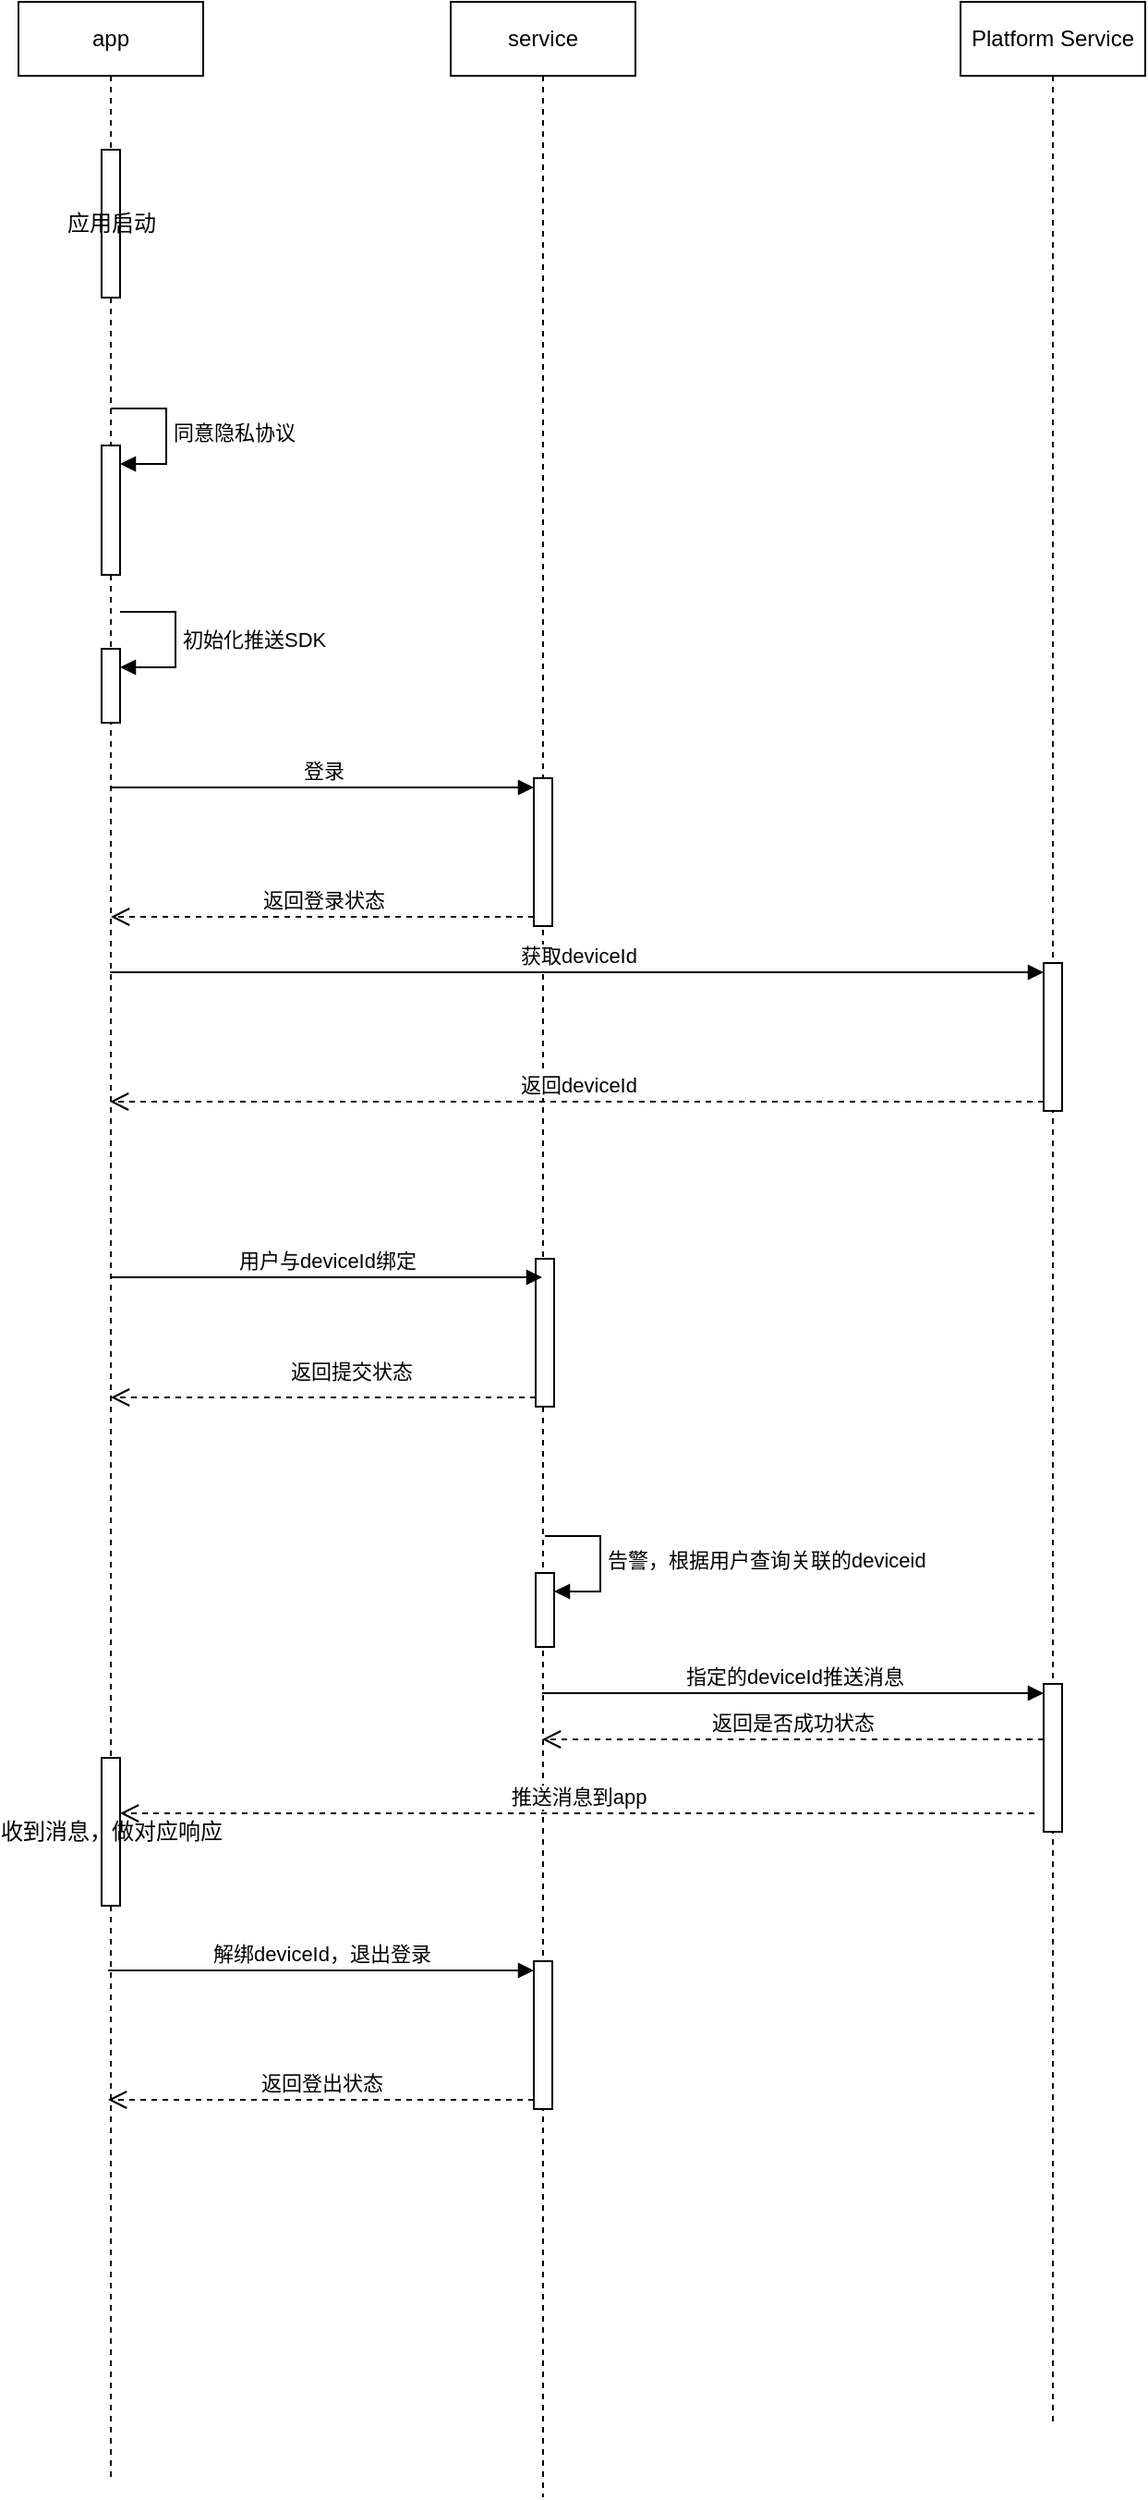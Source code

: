 <mxfile version="22.0.4" type="github">
  <diagram name="第 1 页" id="zFCsPYKmAemc5M4zCG7X">
    <mxGraphModel dx="1434" dy="790" grid="1" gridSize="10" guides="1" tooltips="1" connect="1" arrows="1" fold="1" page="1" pageScale="1" pageWidth="827" pageHeight="1169" math="0" shadow="0">
      <root>
        <mxCell id="0" />
        <mxCell id="1" parent="0" />
        <mxCell id="OrJPfvicP2lSqWDqBgk1-5" value="app" style="shape=umlLifeline;perimeter=lifelinePerimeter;whiteSpace=wrap;html=1;container=1;dropTarget=0;collapsible=0;recursiveResize=0;outlineConnect=0;portConstraint=eastwest;newEdgeStyle={&quot;curved&quot;:0,&quot;rounded&quot;:0};" parent="1" vertex="1">
          <mxGeometry x="80" y="70" width="100" height="1340" as="geometry" />
        </mxCell>
        <mxCell id="OrJPfvicP2lSqWDqBgk1-12" value="应用启动" style="html=1;points=[[0,0,0,0,5],[0,1,0,0,-5],[1,0,0,0,5],[1,1,0,0,-5]];perimeter=orthogonalPerimeter;outlineConnect=0;targetShapes=umlLifeline;portConstraint=eastwest;newEdgeStyle={&quot;curved&quot;:0,&quot;rounded&quot;:0};" parent="OrJPfvicP2lSqWDqBgk1-5" vertex="1">
          <mxGeometry x="45" y="80" width="10" height="80" as="geometry" />
        </mxCell>
        <mxCell id="OrJPfvicP2lSqWDqBgk1-13" value="" style="html=1;points=[[0,0,0,0,5],[0,1,0,0,-5],[1,0,0,0,5],[1,1,0,0,-5]];perimeter=orthogonalPerimeter;outlineConnect=0;targetShapes=umlLifeline;portConstraint=eastwest;newEdgeStyle={&quot;curved&quot;:0,&quot;rounded&quot;:0};" parent="OrJPfvicP2lSqWDqBgk1-5" vertex="1">
          <mxGeometry x="45" y="240" width="10" height="70" as="geometry" />
        </mxCell>
        <mxCell id="OrJPfvicP2lSqWDqBgk1-14" value="同意隐私协议" style="html=1;align=left;spacingLeft=2;endArrow=block;rounded=0;edgeStyle=orthogonalEdgeStyle;curved=0;rounded=0;" parent="OrJPfvicP2lSqWDqBgk1-5" target="OrJPfvicP2lSqWDqBgk1-13" edge="1">
          <mxGeometry relative="1" as="geometry">
            <mxPoint x="50" y="220" as="sourcePoint" />
            <Array as="points">
              <mxPoint x="80" y="250" />
            </Array>
          </mxGeometry>
        </mxCell>
        <mxCell id="OrJPfvicP2lSqWDqBgk1-41" value="" style="html=1;points=[[0,0,0,0,5],[0,1,0,0,-5],[1,0,0,0,5],[1,1,0,0,-5]];perimeter=orthogonalPerimeter;outlineConnect=0;targetShapes=umlLifeline;portConstraint=eastwest;newEdgeStyle={&quot;curved&quot;:0,&quot;rounded&quot;:0};" parent="OrJPfvicP2lSqWDqBgk1-5" vertex="1">
          <mxGeometry x="45" y="350" width="10" height="40" as="geometry" />
        </mxCell>
        <mxCell id="OrJPfvicP2lSqWDqBgk1-42" value="初始化推送SDK" style="html=1;align=left;spacingLeft=2;endArrow=block;rounded=0;edgeStyle=orthogonalEdgeStyle;curved=0;rounded=0;" parent="OrJPfvicP2lSqWDqBgk1-5" target="OrJPfvicP2lSqWDqBgk1-41" edge="1">
          <mxGeometry relative="1" as="geometry">
            <mxPoint x="55" y="330" as="sourcePoint" />
            <Array as="points">
              <mxPoint x="85" y="360" />
            </Array>
          </mxGeometry>
        </mxCell>
        <mxCell id="OrJPfvicP2lSqWDqBgk1-6" value="service" style="shape=umlLifeline;perimeter=lifelinePerimeter;whiteSpace=wrap;html=1;container=1;dropTarget=0;collapsible=0;recursiveResize=0;outlineConnect=0;portConstraint=eastwest;newEdgeStyle={&quot;curved&quot;:0,&quot;rounded&quot;:0};" parent="1" vertex="1">
          <mxGeometry x="314" y="70" width="100" height="1350" as="geometry" />
        </mxCell>
        <mxCell id="OrJPfvicP2lSqWDqBgk1-25" value="" style="html=1;points=[[0,0,0,0,5],[0,1,0,0,-5],[1,0,0,0,5],[1,1,0,0,-5]];perimeter=orthogonalPerimeter;outlineConnect=0;targetShapes=umlLifeline;portConstraint=eastwest;newEdgeStyle={&quot;curved&quot;:0,&quot;rounded&quot;:0};" parent="OrJPfvicP2lSqWDqBgk1-6" vertex="1">
          <mxGeometry x="45" y="420" width="10" height="80" as="geometry" />
        </mxCell>
        <mxCell id="NTywO0ZUPV1NuHkTcdNC-5" value="" style="html=1;points=[[0,0,0,0,5],[0,1,0,0,-5],[1,0,0,0,5],[1,1,0,0,-5]];perimeter=orthogonalPerimeter;outlineConnect=0;targetShapes=umlLifeline;portConstraint=eastwest;newEdgeStyle={&quot;curved&quot;:0,&quot;rounded&quot;:0};" parent="OrJPfvicP2lSqWDqBgk1-6" vertex="1">
          <mxGeometry x="46" y="680" width="10" height="80" as="geometry" />
        </mxCell>
        <mxCell id="OrJPfvicP2lSqWDqBgk1-28" value="" style="html=1;points=[[0,0,0,0,5],[0,1,0,0,-5],[1,0,0,0,5],[1,1,0,0,-5]];perimeter=orthogonalPerimeter;outlineConnect=0;targetShapes=umlLifeline;portConstraint=eastwest;newEdgeStyle={&quot;curved&quot;:0,&quot;rounded&quot;:0};" parent="OrJPfvicP2lSqWDqBgk1-6" vertex="1">
          <mxGeometry x="45" y="1060" width="10" height="80" as="geometry" />
        </mxCell>
        <mxCell id="OrJPfvicP2lSqWDqBgk1-29" value="解绑deviceId，退出登录" style="html=1;verticalAlign=bottom;endArrow=block;curved=0;rounded=0;entryX=0;entryY=0;entryDx=0;entryDy=5;" parent="OrJPfvicP2lSqWDqBgk1-6" target="OrJPfvicP2lSqWDqBgk1-28" edge="1">
          <mxGeometry relative="1" as="geometry">
            <mxPoint x="-185.5" y="1065" as="sourcePoint" />
          </mxGeometry>
        </mxCell>
        <mxCell id="OrJPfvicP2lSqWDqBgk1-30" value="返回登出状态" style="html=1;verticalAlign=bottom;endArrow=open;dashed=1;endSize=8;curved=0;rounded=0;exitX=0;exitY=1;exitDx=0;exitDy=-5;" parent="OrJPfvicP2lSqWDqBgk1-6" source="OrJPfvicP2lSqWDqBgk1-28" edge="1">
          <mxGeometry relative="1" as="geometry">
            <mxPoint x="-185.5" y="1135" as="targetPoint" />
          </mxGeometry>
        </mxCell>
        <mxCell id="OrJPfvicP2lSqWDqBgk1-7" value="Platform Service" style="shape=umlLifeline;perimeter=lifelinePerimeter;whiteSpace=wrap;html=1;container=1;dropTarget=0;collapsible=0;recursiveResize=0;outlineConnect=0;portConstraint=eastwest;newEdgeStyle={&quot;curved&quot;:0,&quot;rounded&quot;:0};" parent="1" vertex="1">
          <mxGeometry x="590" y="70" width="100" height="1310" as="geometry" />
        </mxCell>
        <mxCell id="OrJPfvicP2lSqWDqBgk1-22" value="" style="html=1;points=[[0,0,0,0,5],[0,1,0,0,-5],[1,0,0,0,5],[1,1,0,0,-5]];perimeter=orthogonalPerimeter;outlineConnect=0;targetShapes=umlLifeline;portConstraint=eastwest;newEdgeStyle={&quot;curved&quot;:0,&quot;rounded&quot;:0};" parent="OrJPfvicP2lSqWDqBgk1-7" vertex="1">
          <mxGeometry x="45" y="520" width="10" height="80" as="geometry" />
        </mxCell>
        <mxCell id="OrJPfvicP2lSqWDqBgk1-40" value="收到消息，做对应响应" style="html=1;points=[[0,0,0,0,5],[0,1,0,0,-5],[1,0,0,0,5],[1,1,0,0,-5]];perimeter=orthogonalPerimeter;outlineConnect=0;targetShapes=umlLifeline;portConstraint=eastwest;newEdgeStyle={&quot;curved&quot;:0,&quot;rounded&quot;:0};" parent="OrJPfvicP2lSqWDqBgk1-7" vertex="1">
          <mxGeometry x="-465" y="950" width="10" height="80" as="geometry" />
        </mxCell>
        <mxCell id="OrJPfvicP2lSqWDqBgk1-34" value="" style="html=1;points=[[0,0,0,0,5],[0,1,0,0,-5],[1,0,0,0,5],[1,1,0,0,-5]];perimeter=orthogonalPerimeter;outlineConnect=0;targetShapes=umlLifeline;portConstraint=eastwest;newEdgeStyle={&quot;curved&quot;:0,&quot;rounded&quot;:0};" parent="OrJPfvicP2lSqWDqBgk1-7" vertex="1">
          <mxGeometry x="-230" y="850" width="10" height="40" as="geometry" />
        </mxCell>
        <mxCell id="OrJPfvicP2lSqWDqBgk1-35" value="告警，根据用户查询关联的deviceid" style="html=1;align=left;spacingLeft=2;endArrow=block;rounded=0;edgeStyle=orthogonalEdgeStyle;curved=0;rounded=0;" parent="OrJPfvicP2lSqWDqBgk1-7" target="OrJPfvicP2lSqWDqBgk1-34" edge="1">
          <mxGeometry relative="1" as="geometry">
            <mxPoint x="-225" y="830" as="sourcePoint" />
            <Array as="points">
              <mxPoint x="-195" y="860" />
            </Array>
          </mxGeometry>
        </mxCell>
        <mxCell id="OrJPfvicP2lSqWDqBgk1-36" value="" style="html=1;points=[[0,0,0,0,5],[0,1,0,0,-5],[1,0,0,0,5],[1,1,0,0,-5]];perimeter=orthogonalPerimeter;outlineConnect=0;targetShapes=umlLifeline;portConstraint=eastwest;newEdgeStyle={&quot;curved&quot;:0,&quot;rounded&quot;:0};" parent="OrJPfvicP2lSqWDqBgk1-7" vertex="1">
          <mxGeometry x="45" y="910" width="10" height="80" as="geometry" />
        </mxCell>
        <mxCell id="OrJPfvicP2lSqWDqBgk1-37" value="指定的deviceId推送消息" style="html=1;verticalAlign=bottom;endArrow=block;curved=0;rounded=0;entryX=0;entryY=0;entryDx=0;entryDy=5;" parent="OrJPfvicP2lSqWDqBgk1-7" target="OrJPfvicP2lSqWDqBgk1-36" edge="1">
          <mxGeometry relative="1" as="geometry">
            <mxPoint x="-226.5" y="915" as="sourcePoint" />
          </mxGeometry>
        </mxCell>
        <mxCell id="OrJPfvicP2lSqWDqBgk1-38" value="返回是否成功状态" style="html=1;verticalAlign=bottom;endArrow=open;dashed=1;endSize=8;curved=0;rounded=0;exitX=0;exitY=1;exitDx=0;exitDy=-5;" parent="OrJPfvicP2lSqWDqBgk1-7" edge="1">
          <mxGeometry relative="1" as="geometry">
            <mxPoint x="-226.5" y="940" as="targetPoint" />
            <mxPoint x="45" y="940" as="sourcePoint" />
          </mxGeometry>
        </mxCell>
        <mxCell id="OrJPfvicP2lSqWDqBgk1-39" value="推送消息到app" style="html=1;verticalAlign=bottom;endArrow=open;dashed=1;endSize=8;curved=0;rounded=0;" parent="OrJPfvicP2lSqWDqBgk1-7" target="OrJPfvicP2lSqWDqBgk1-40" edge="1">
          <mxGeometry relative="1" as="geometry">
            <mxPoint x="40" y="980" as="sourcePoint" />
            <mxPoint x="-450" y="980" as="targetPoint" />
          </mxGeometry>
        </mxCell>
        <mxCell id="OrJPfvicP2lSqWDqBgk1-23" value="获取deviceId" style="html=1;verticalAlign=bottom;endArrow=block;curved=0;rounded=0;entryX=0;entryY=0;entryDx=0;entryDy=5;" parent="1" target="OrJPfvicP2lSqWDqBgk1-22" edge="1">
          <mxGeometry relative="1" as="geometry">
            <mxPoint x="129.5" y="595" as="sourcePoint" />
          </mxGeometry>
        </mxCell>
        <mxCell id="OrJPfvicP2lSqWDqBgk1-24" value="返回deviceId" style="html=1;verticalAlign=bottom;endArrow=open;dashed=1;endSize=8;curved=0;rounded=0;exitX=0;exitY=1;exitDx=0;exitDy=-5;" parent="1" source="OrJPfvicP2lSqWDqBgk1-22" edge="1">
          <mxGeometry x="-0.001" relative="1" as="geometry">
            <mxPoint x="129.5" y="665" as="targetPoint" />
            <mxPoint as="offset" />
          </mxGeometry>
        </mxCell>
        <mxCell id="OrJPfvicP2lSqWDqBgk1-26" value="登录" style="html=1;verticalAlign=bottom;endArrow=block;curved=0;rounded=0;entryX=0;entryY=0;entryDx=0;entryDy=5;" parent="1" source="OrJPfvicP2lSqWDqBgk1-5" target="OrJPfvicP2lSqWDqBgk1-25" edge="1">
          <mxGeometry relative="1" as="geometry">
            <mxPoint x="290" y="605" as="sourcePoint" />
          </mxGeometry>
        </mxCell>
        <mxCell id="OrJPfvicP2lSqWDqBgk1-27" value="返回登录状态" style="html=1;verticalAlign=bottom;endArrow=open;dashed=1;endSize=8;curved=0;rounded=0;exitX=0;exitY=1;exitDx=0;exitDy=-5;" parent="1" source="OrJPfvicP2lSqWDqBgk1-25" target="OrJPfvicP2lSqWDqBgk1-5" edge="1">
          <mxGeometry relative="1" as="geometry">
            <mxPoint x="290" y="675" as="targetPoint" />
          </mxGeometry>
        </mxCell>
        <mxCell id="NTywO0ZUPV1NuHkTcdNC-7" value="返回提交状态" style="html=1;verticalAlign=bottom;endArrow=open;dashed=1;endSize=8;curved=0;rounded=0;exitX=0;exitY=1;exitDx=0;exitDy=-5;" parent="1" source="NTywO0ZUPV1NuHkTcdNC-5" target="OrJPfvicP2lSqWDqBgk1-5" edge="1">
          <mxGeometry x="-0.132" y="-5" relative="1" as="geometry">
            <mxPoint x="290" y="825" as="targetPoint" />
            <mxPoint as="offset" />
          </mxGeometry>
        </mxCell>
        <mxCell id="NTywO0ZUPV1NuHkTcdNC-10" value="用户与deviceId绑定" style="html=1;verticalAlign=bottom;endArrow=block;curved=0;rounded=0;" parent="1" edge="1">
          <mxGeometry width="80" relative="1" as="geometry">
            <mxPoint x="130" y="760" as="sourcePoint" />
            <mxPoint x="363.5" y="760" as="targetPoint" />
            <Array as="points" />
          </mxGeometry>
        </mxCell>
      </root>
    </mxGraphModel>
  </diagram>
</mxfile>
